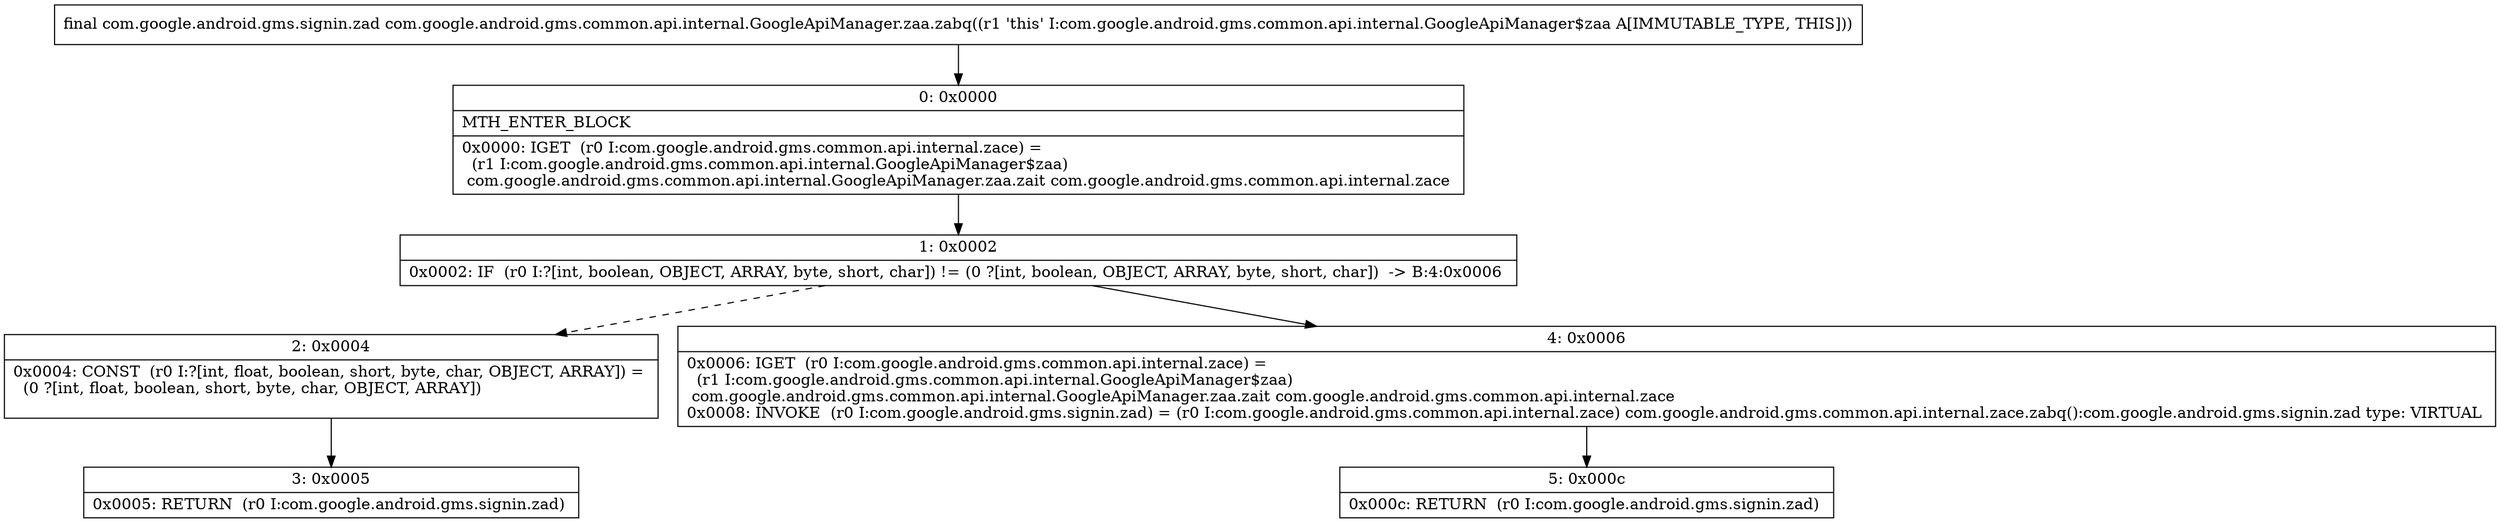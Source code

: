 digraph "CFG forcom.google.android.gms.common.api.internal.GoogleApiManager.zaa.zabq()Lcom\/google\/android\/gms\/signin\/zad;" {
Node_0 [shape=record,label="{0\:\ 0x0000|MTH_ENTER_BLOCK\l|0x0000: IGET  (r0 I:com.google.android.gms.common.api.internal.zace) = \l  (r1 I:com.google.android.gms.common.api.internal.GoogleApiManager$zaa)\l com.google.android.gms.common.api.internal.GoogleApiManager.zaa.zait com.google.android.gms.common.api.internal.zace \l}"];
Node_1 [shape=record,label="{1\:\ 0x0002|0x0002: IF  (r0 I:?[int, boolean, OBJECT, ARRAY, byte, short, char]) != (0 ?[int, boolean, OBJECT, ARRAY, byte, short, char])  \-\> B:4:0x0006 \l}"];
Node_2 [shape=record,label="{2\:\ 0x0004|0x0004: CONST  (r0 I:?[int, float, boolean, short, byte, char, OBJECT, ARRAY]) = \l  (0 ?[int, float, boolean, short, byte, char, OBJECT, ARRAY])\l \l}"];
Node_3 [shape=record,label="{3\:\ 0x0005|0x0005: RETURN  (r0 I:com.google.android.gms.signin.zad) \l}"];
Node_4 [shape=record,label="{4\:\ 0x0006|0x0006: IGET  (r0 I:com.google.android.gms.common.api.internal.zace) = \l  (r1 I:com.google.android.gms.common.api.internal.GoogleApiManager$zaa)\l com.google.android.gms.common.api.internal.GoogleApiManager.zaa.zait com.google.android.gms.common.api.internal.zace \l0x0008: INVOKE  (r0 I:com.google.android.gms.signin.zad) = (r0 I:com.google.android.gms.common.api.internal.zace) com.google.android.gms.common.api.internal.zace.zabq():com.google.android.gms.signin.zad type: VIRTUAL \l}"];
Node_5 [shape=record,label="{5\:\ 0x000c|0x000c: RETURN  (r0 I:com.google.android.gms.signin.zad) \l}"];
MethodNode[shape=record,label="{final com.google.android.gms.signin.zad com.google.android.gms.common.api.internal.GoogleApiManager.zaa.zabq((r1 'this' I:com.google.android.gms.common.api.internal.GoogleApiManager$zaa A[IMMUTABLE_TYPE, THIS])) }"];
MethodNode -> Node_0;
Node_0 -> Node_1;
Node_1 -> Node_2[style=dashed];
Node_1 -> Node_4;
Node_2 -> Node_3;
Node_4 -> Node_5;
}

